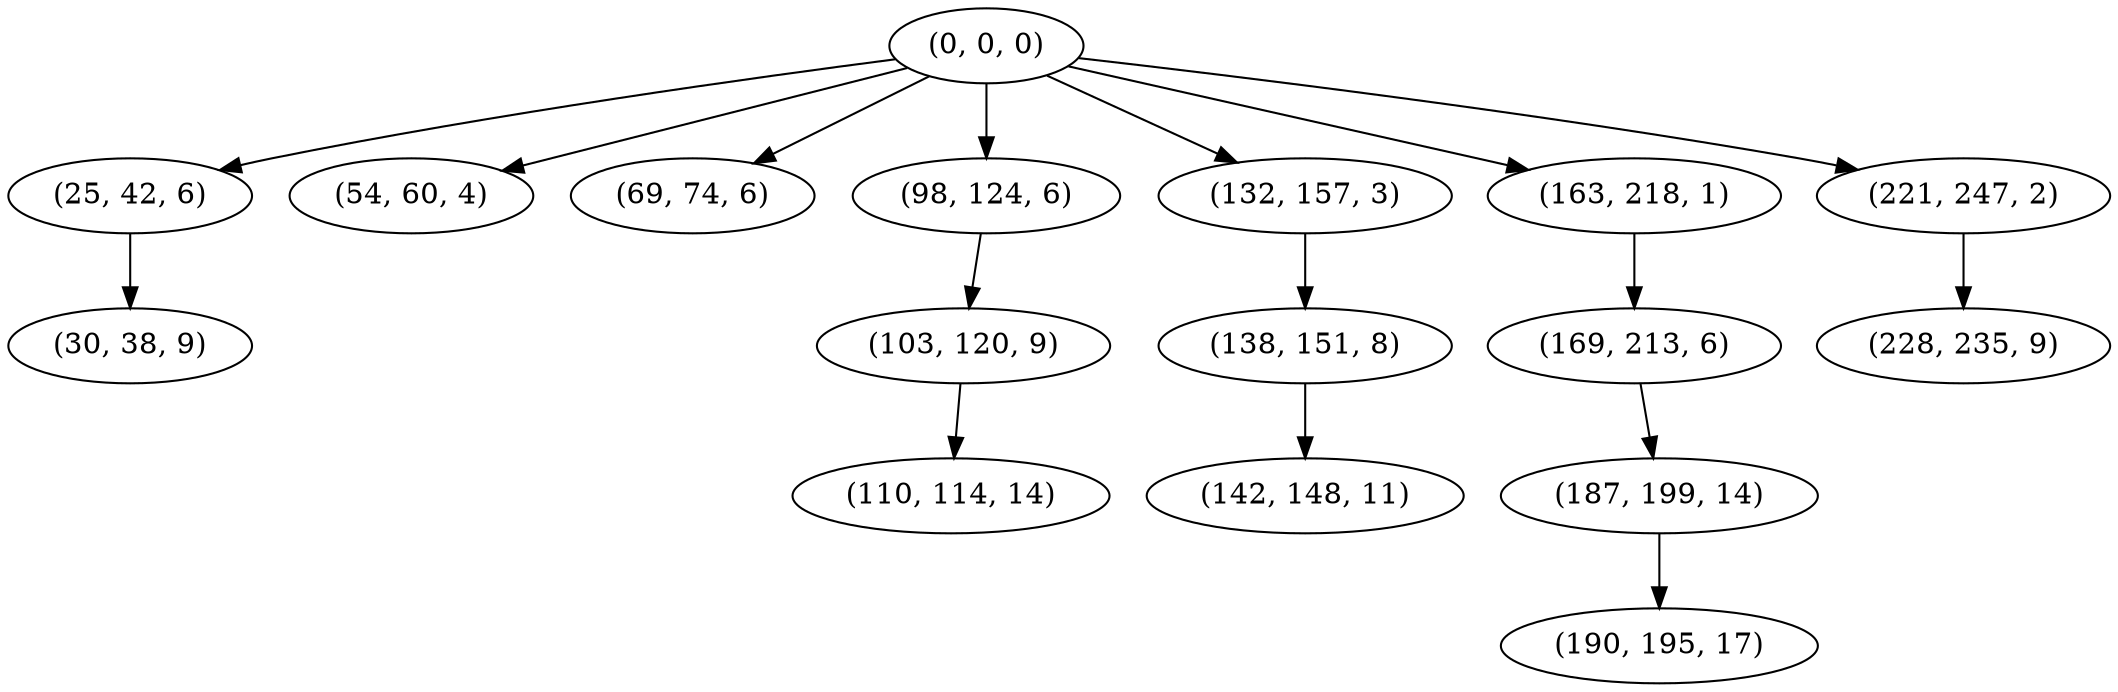 digraph tree {
    "(0, 0, 0)";
    "(25, 42, 6)";
    "(30, 38, 9)";
    "(54, 60, 4)";
    "(69, 74, 6)";
    "(98, 124, 6)";
    "(103, 120, 9)";
    "(110, 114, 14)";
    "(132, 157, 3)";
    "(138, 151, 8)";
    "(142, 148, 11)";
    "(163, 218, 1)";
    "(169, 213, 6)";
    "(187, 199, 14)";
    "(190, 195, 17)";
    "(221, 247, 2)";
    "(228, 235, 9)";
    "(0, 0, 0)" -> "(25, 42, 6)";
    "(0, 0, 0)" -> "(54, 60, 4)";
    "(0, 0, 0)" -> "(69, 74, 6)";
    "(0, 0, 0)" -> "(98, 124, 6)";
    "(0, 0, 0)" -> "(132, 157, 3)";
    "(0, 0, 0)" -> "(163, 218, 1)";
    "(0, 0, 0)" -> "(221, 247, 2)";
    "(25, 42, 6)" -> "(30, 38, 9)";
    "(98, 124, 6)" -> "(103, 120, 9)";
    "(103, 120, 9)" -> "(110, 114, 14)";
    "(132, 157, 3)" -> "(138, 151, 8)";
    "(138, 151, 8)" -> "(142, 148, 11)";
    "(163, 218, 1)" -> "(169, 213, 6)";
    "(169, 213, 6)" -> "(187, 199, 14)";
    "(187, 199, 14)" -> "(190, 195, 17)";
    "(221, 247, 2)" -> "(228, 235, 9)";
}
